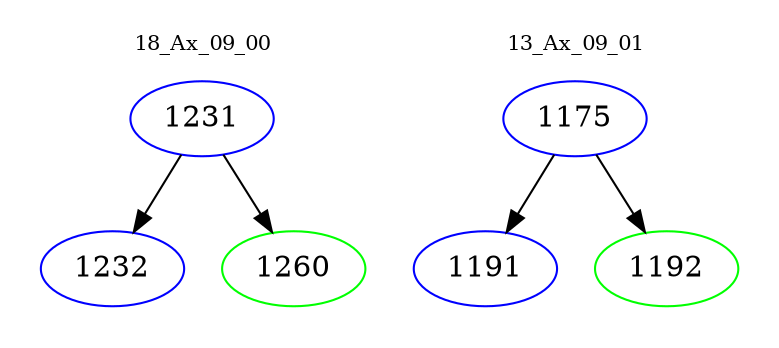 digraph{
subgraph cluster_0 {
color = white
label = "18_Ax_09_00";
fontsize=10;
T0_1231 [label="1231", color="blue"]
T0_1231 -> T0_1232 [color="black"]
T0_1232 [label="1232", color="blue"]
T0_1231 -> T0_1260 [color="black"]
T0_1260 [label="1260", color="green"]
}
subgraph cluster_1 {
color = white
label = "13_Ax_09_01";
fontsize=10;
T1_1175 [label="1175", color="blue"]
T1_1175 -> T1_1191 [color="black"]
T1_1191 [label="1191", color="blue"]
T1_1175 -> T1_1192 [color="black"]
T1_1192 [label="1192", color="green"]
}
}
